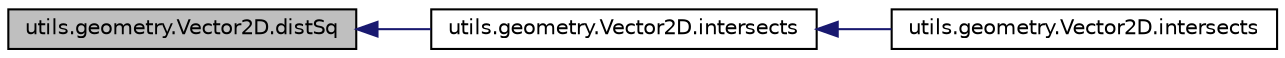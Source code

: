digraph "utils.geometry.Vector2D.distSq"
{
 // INTERACTIVE_SVG=YES
  edge [fontname="Helvetica",fontsize="10",labelfontname="Helvetica",labelfontsize="10"];
  node [fontname="Helvetica",fontsize="10",shape=record];
  rankdir="LR";
  Node1 [label="utils.geometry.Vector2D.distSq",height=0.2,width=0.4,color="black", fillcolor="grey75", style="filled", fontcolor="black"];
  Node1 -> Node2 [dir="back",color="midnightblue",fontsize="10",style="solid",fontname="Helvetica"];
  Node2 [label="utils.geometry.Vector2D.intersects",height=0.2,width=0.4,color="black", fillcolor="white", style="filled",URL="$d9/dba/classutils_1_1geometry_1_1_vector2_d.html#a20240609286814771f2f8dbbb289c679"];
  Node2 -> Node3 [dir="back",color="midnightblue",fontsize="10",style="solid",fontname="Helvetica"];
  Node3 [label="utils.geometry.Vector2D.intersects",height=0.2,width=0.4,color="black", fillcolor="white", style="filled",URL="$d9/dba/classutils_1_1geometry_1_1_vector2_d.html#a5af66089b0b017206097c9780e5931e2"];
}
